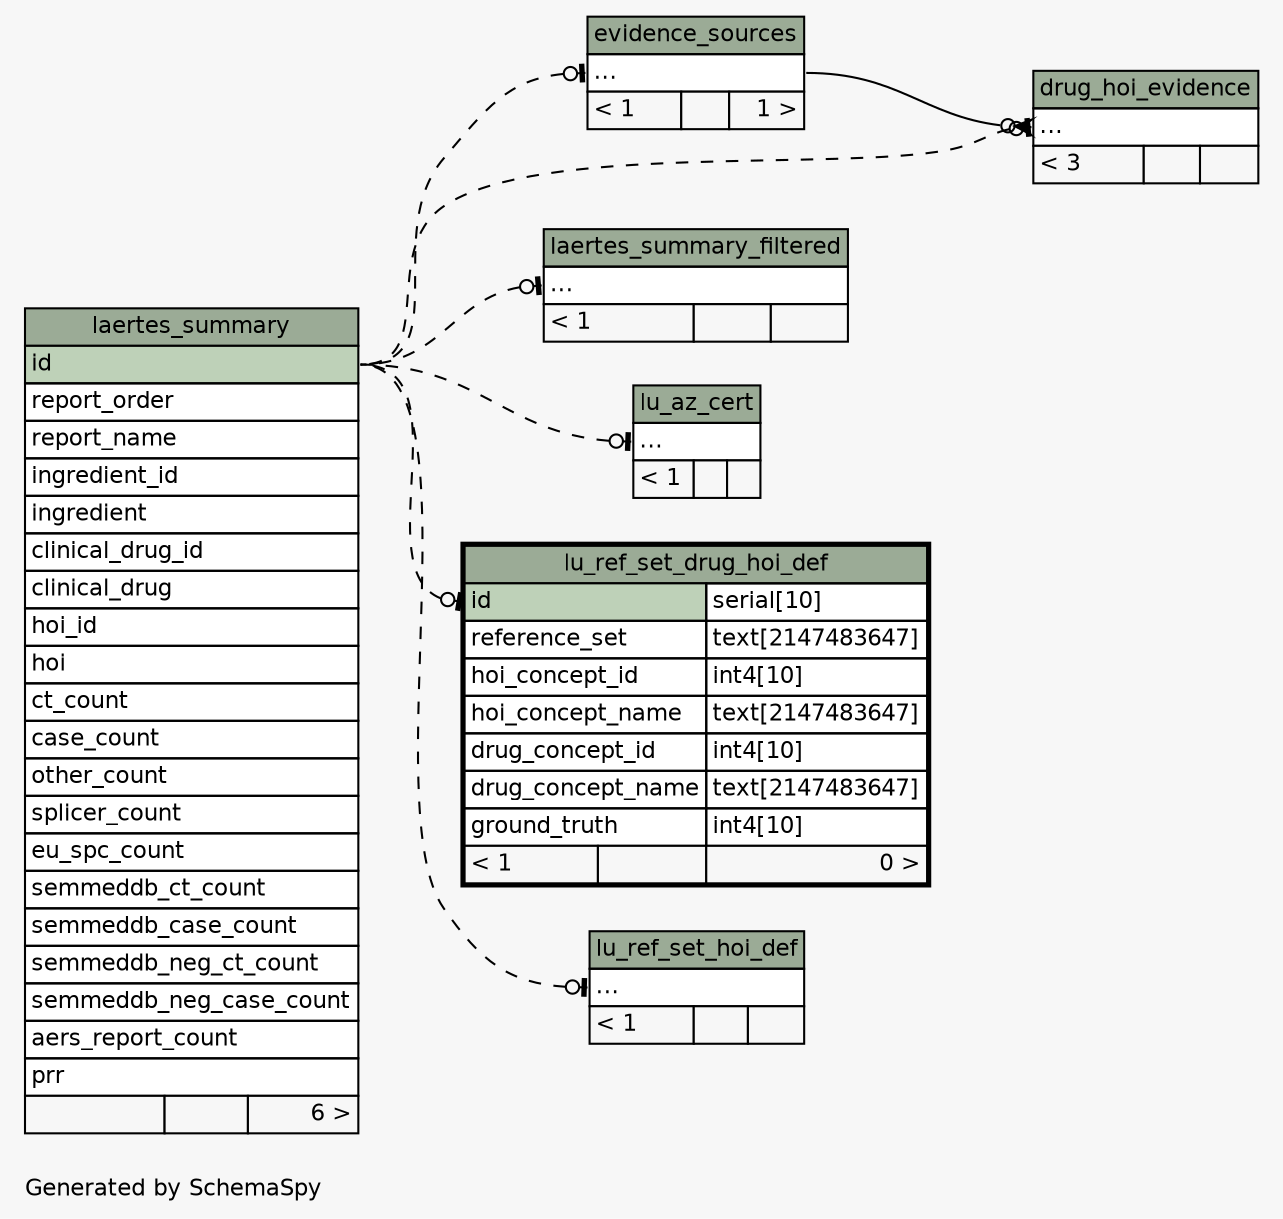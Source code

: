 // dot 2.38.0 on Linux 3.16.0-38-generic
// SchemaSpy rev 590
digraph "impliedTwoDegreesRelationshipsDiagram" {
  graph [
    rankdir="RL"
    bgcolor="#f7f7f7"
    label="\nGenerated by SchemaSpy"
    labeljust="l"
    nodesep="0.18"
    ranksep="0.46"
    fontname="Helvetica"
    fontsize="11"
  ];
  node [
    fontname="Helvetica"
    fontsize="11"
    shape="plaintext"
  ];
  edge [
    arrowsize="0.8"
  ];
  "drug_hoi_evidence":"elipses":w -> "evidence_sources":"elipses":e [arrowhead=none dir=back arrowtail=crowodot];
  "drug_hoi_evidence":"elipses":w -> "laertes_summary":"id":e [arrowhead=none dir=back arrowtail=teeodot style=dashed];
  "evidence_sources":"elipses":w -> "laertes_summary":"id":e [arrowhead=none dir=back arrowtail=teeodot style=dashed];
  "laertes_summary_filtered":"elipses":w -> "laertes_summary":"id":e [arrowhead=none dir=back arrowtail=teeodot style=dashed];
  "lu_az_cert":"elipses":w -> "laertes_summary":"id":e [arrowhead=none dir=back arrowtail=teeodot style=dashed];
  "lu_ref_set_drug_hoi_def":"id":w -> "laertes_summary":"id":e [arrowhead=none dir=back arrowtail=teeodot style=dashed];
  "lu_ref_set_hoi_def":"elipses":w -> "laertes_summary":"id":e [arrowhead=none dir=back arrowtail=teeodot style=dashed];
  "drug_hoi_evidence" [
    label=<
    <TABLE BORDER="0" CELLBORDER="1" CELLSPACING="0" BGCOLOR="#ffffff">
      <TR><TD COLSPAN="3" BGCOLOR="#9bab96" ALIGN="CENTER">drug_hoi_evidence</TD></TR>
      <TR><TD PORT="elipses" COLSPAN="3" ALIGN="LEFT">...</TD></TR>
      <TR><TD ALIGN="LEFT" BGCOLOR="#f7f7f7">&lt; 3</TD><TD ALIGN="RIGHT" BGCOLOR="#f7f7f7">  </TD><TD ALIGN="RIGHT" BGCOLOR="#f7f7f7">  </TD></TR>
    </TABLE>>
    URL="drug_hoi_evidence.html"
    tooltip="drug_hoi_evidence"
  ];
  "evidence_sources" [
    label=<
    <TABLE BORDER="0" CELLBORDER="1" CELLSPACING="0" BGCOLOR="#ffffff">
      <TR><TD COLSPAN="3" BGCOLOR="#9bab96" ALIGN="CENTER">evidence_sources</TD></TR>
      <TR><TD PORT="elipses" COLSPAN="3" ALIGN="LEFT">...</TD></TR>
      <TR><TD ALIGN="LEFT" BGCOLOR="#f7f7f7">&lt; 1</TD><TD ALIGN="RIGHT" BGCOLOR="#f7f7f7">  </TD><TD ALIGN="RIGHT" BGCOLOR="#f7f7f7">1 &gt;</TD></TR>
    </TABLE>>
    URL="evidence_sources.html"
    tooltip="evidence_sources"
  ];
  "laertes_summary" [
    label=<
    <TABLE BORDER="0" CELLBORDER="1" CELLSPACING="0" BGCOLOR="#ffffff">
      <TR><TD COLSPAN="3" BGCOLOR="#9bab96" ALIGN="CENTER">laertes_summary</TD></TR>
      <TR><TD PORT="id" COLSPAN="3" BGCOLOR="#bed1b8" ALIGN="LEFT">id</TD></TR>
      <TR><TD PORT="report_order" COLSPAN="3" ALIGN="LEFT">report_order</TD></TR>
      <TR><TD PORT="report_name" COLSPAN="3" ALIGN="LEFT">report_name</TD></TR>
      <TR><TD PORT="ingredient_id" COLSPAN="3" ALIGN="LEFT">ingredient_id</TD></TR>
      <TR><TD PORT="ingredient" COLSPAN="3" ALIGN="LEFT">ingredient</TD></TR>
      <TR><TD PORT="clinical_drug_id" COLSPAN="3" ALIGN="LEFT">clinical_drug_id</TD></TR>
      <TR><TD PORT="clinical_drug" COLSPAN="3" ALIGN="LEFT">clinical_drug</TD></TR>
      <TR><TD PORT="hoi_id" COLSPAN="3" ALIGN="LEFT">hoi_id</TD></TR>
      <TR><TD PORT="hoi" COLSPAN="3" ALIGN="LEFT">hoi</TD></TR>
      <TR><TD PORT="ct_count" COLSPAN="3" ALIGN="LEFT">ct_count</TD></TR>
      <TR><TD PORT="case_count" COLSPAN="3" ALIGN="LEFT">case_count</TD></TR>
      <TR><TD PORT="other_count" COLSPAN="3" ALIGN="LEFT">other_count</TD></TR>
      <TR><TD PORT="splicer_count" COLSPAN="3" ALIGN="LEFT">splicer_count</TD></TR>
      <TR><TD PORT="eu_spc_count" COLSPAN="3" ALIGN="LEFT">eu_spc_count</TD></TR>
      <TR><TD PORT="semmeddb_ct_count" COLSPAN="3" ALIGN="LEFT">semmeddb_ct_count</TD></TR>
      <TR><TD PORT="semmeddb_case_count" COLSPAN="3" ALIGN="LEFT">semmeddb_case_count</TD></TR>
      <TR><TD PORT="semmeddb_neg_ct_count" COLSPAN="3" ALIGN="LEFT">semmeddb_neg_ct_count</TD></TR>
      <TR><TD PORT="semmeddb_neg_case_count" COLSPAN="3" ALIGN="LEFT">semmeddb_neg_case_count</TD></TR>
      <TR><TD PORT="aers_report_count" COLSPAN="3" ALIGN="LEFT">aers_report_count</TD></TR>
      <TR><TD PORT="prr" COLSPAN="3" ALIGN="LEFT">prr</TD></TR>
      <TR><TD ALIGN="LEFT" BGCOLOR="#f7f7f7">  </TD><TD ALIGN="RIGHT" BGCOLOR="#f7f7f7">  </TD><TD ALIGN="RIGHT" BGCOLOR="#f7f7f7">6 &gt;</TD></TR>
    </TABLE>>
    URL="laertes_summary.html"
    tooltip="laertes_summary"
  ];
  "laertes_summary_filtered" [
    label=<
    <TABLE BORDER="0" CELLBORDER="1" CELLSPACING="0" BGCOLOR="#ffffff">
      <TR><TD COLSPAN="3" BGCOLOR="#9bab96" ALIGN="CENTER">laertes_summary_filtered</TD></TR>
      <TR><TD PORT="elipses" COLSPAN="3" ALIGN="LEFT">...</TD></TR>
      <TR><TD ALIGN="LEFT" BGCOLOR="#f7f7f7">&lt; 1</TD><TD ALIGN="RIGHT" BGCOLOR="#f7f7f7">  </TD><TD ALIGN="RIGHT" BGCOLOR="#f7f7f7">  </TD></TR>
    </TABLE>>
    URL="laertes_summary_filtered.html"
    tooltip="laertes_summary_filtered"
  ];
  "lu_az_cert" [
    label=<
    <TABLE BORDER="0" CELLBORDER="1" CELLSPACING="0" BGCOLOR="#ffffff">
      <TR><TD COLSPAN="3" BGCOLOR="#9bab96" ALIGN="CENTER">lu_az_cert</TD></TR>
      <TR><TD PORT="elipses" COLSPAN="3" ALIGN="LEFT">...</TD></TR>
      <TR><TD ALIGN="LEFT" BGCOLOR="#f7f7f7">&lt; 1</TD><TD ALIGN="RIGHT" BGCOLOR="#f7f7f7">  </TD><TD ALIGN="RIGHT" BGCOLOR="#f7f7f7">  </TD></TR>
    </TABLE>>
    URL="lu_az_cert.html"
    tooltip="lu_az_cert"
  ];
  "lu_ref_set_drug_hoi_def" [
    label=<
    <TABLE BORDER="2" CELLBORDER="1" CELLSPACING="0" BGCOLOR="#ffffff">
      <TR><TD COLSPAN="3" BGCOLOR="#9bab96" ALIGN="CENTER">lu_ref_set_drug_hoi_def</TD></TR>
      <TR><TD PORT="id" COLSPAN="2" BGCOLOR="#bed1b8" ALIGN="LEFT">id</TD><TD PORT="id.type" ALIGN="LEFT">serial[10]</TD></TR>
      <TR><TD PORT="reference_set" COLSPAN="2" ALIGN="LEFT">reference_set</TD><TD PORT="reference_set.type" ALIGN="LEFT">text[2147483647]</TD></TR>
      <TR><TD PORT="hoi_concept_id" COLSPAN="2" ALIGN="LEFT">hoi_concept_id</TD><TD PORT="hoi_concept_id.type" ALIGN="LEFT">int4[10]</TD></TR>
      <TR><TD PORT="hoi_concept_name" COLSPAN="2" ALIGN="LEFT">hoi_concept_name</TD><TD PORT="hoi_concept_name.type" ALIGN="LEFT">text[2147483647]</TD></TR>
      <TR><TD PORT="drug_concept_id" COLSPAN="2" ALIGN="LEFT">drug_concept_id</TD><TD PORT="drug_concept_id.type" ALIGN="LEFT">int4[10]</TD></TR>
      <TR><TD PORT="drug_concept_name" COLSPAN="2" ALIGN="LEFT">drug_concept_name</TD><TD PORT="drug_concept_name.type" ALIGN="LEFT">text[2147483647]</TD></TR>
      <TR><TD PORT="ground_truth" COLSPAN="2" ALIGN="LEFT">ground_truth</TD><TD PORT="ground_truth.type" ALIGN="LEFT">int4[10]</TD></TR>
      <TR><TD ALIGN="LEFT" BGCOLOR="#f7f7f7">&lt; 1</TD><TD ALIGN="RIGHT" BGCOLOR="#f7f7f7">  </TD><TD ALIGN="RIGHT" BGCOLOR="#f7f7f7">0 &gt;</TD></TR>
    </TABLE>>
    URL="lu_ref_set_drug_hoi_def.html"
    tooltip="lu_ref_set_drug_hoi_def"
  ];
  "lu_ref_set_hoi_def" [
    label=<
    <TABLE BORDER="0" CELLBORDER="1" CELLSPACING="0" BGCOLOR="#ffffff">
      <TR><TD COLSPAN="3" BGCOLOR="#9bab96" ALIGN="CENTER">lu_ref_set_hoi_def</TD></TR>
      <TR><TD PORT="elipses" COLSPAN="3" ALIGN="LEFT">...</TD></TR>
      <TR><TD ALIGN="LEFT" BGCOLOR="#f7f7f7">&lt; 1</TD><TD ALIGN="RIGHT" BGCOLOR="#f7f7f7">  </TD><TD ALIGN="RIGHT" BGCOLOR="#f7f7f7">  </TD></TR>
    </TABLE>>
    URL="lu_ref_set_hoi_def.html"
    tooltip="lu_ref_set_hoi_def"
  ];
}
